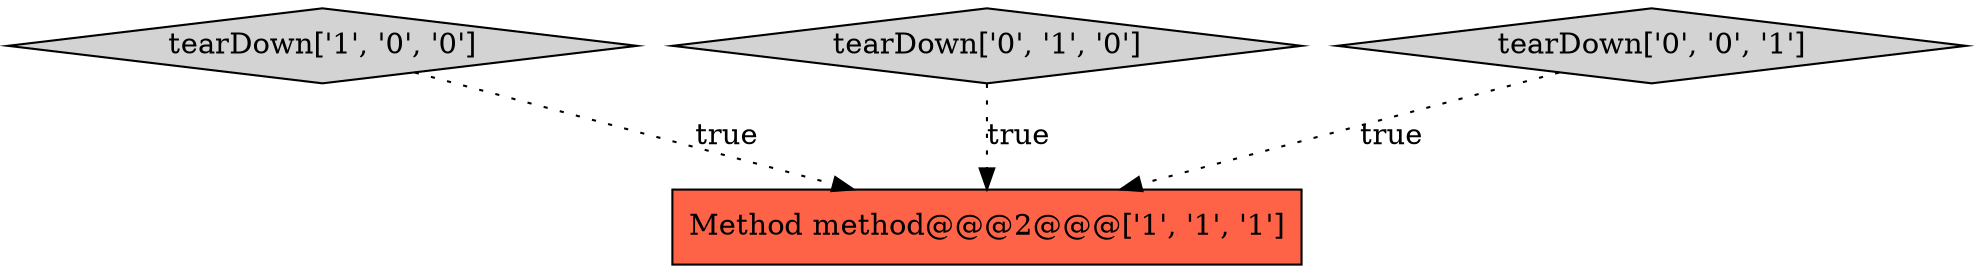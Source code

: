 digraph {
0 [style = filled, label = "tearDown['1', '0', '0']", fillcolor = lightgray, shape = diamond image = "AAA0AAABBB1BBB"];
2 [style = filled, label = "tearDown['0', '1', '0']", fillcolor = lightgray, shape = diamond image = "AAA0AAABBB2BBB"];
1 [style = filled, label = "Method method@@@2@@@['1', '1', '1']", fillcolor = tomato, shape = box image = "AAA0AAABBB1BBB"];
3 [style = filled, label = "tearDown['0', '0', '1']", fillcolor = lightgray, shape = diamond image = "AAA0AAABBB3BBB"];
2->1 [style = dotted, label="true"];
0->1 [style = dotted, label="true"];
3->1 [style = dotted, label="true"];
}
